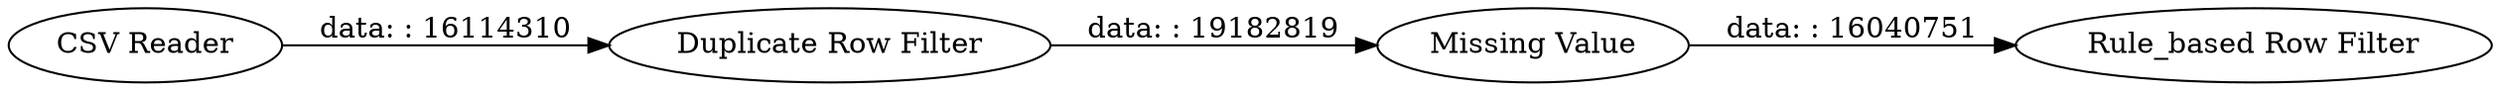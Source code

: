 digraph {
	"4217025108643041679_1" [label="CSV Reader"]
	"4217025108643041679_4" [label="Duplicate Row Filter"]
	"4217025108643041679_6" [label="Rule_based Row Filter"]
	"4217025108643041679_5" [label="Missing Value"]
	"4217025108643041679_5" -> "4217025108643041679_6" [label="data: : 16040751"]
	"4217025108643041679_1" -> "4217025108643041679_4" [label="data: : 16114310"]
	"4217025108643041679_4" -> "4217025108643041679_5" [label="data: : 19182819"]
	rankdir=LR
}
